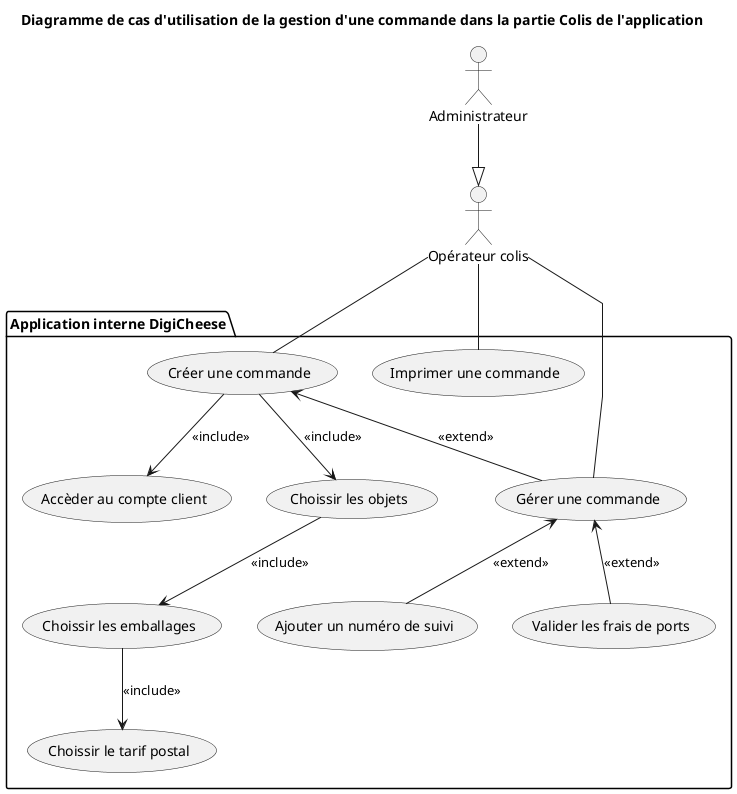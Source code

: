 @startuml Cas d'utilisation de la gestion de commande côté colis
'left to right direction
skinparam linetype polyline

actor "Opérateur colis"
actor "Administrateur"

package "Application interne DigiCheese"  {
    usecase "Accèder au compte client" 

    usecase "Créer une commande" 
    usecase "Gérer une commande" 

    usecase "Choissir les objets" 
    usecase "Choissir les emballages" 
    usecase "Choissir le tarif postal"

    'usecase Calcul_des_frais_de_ports
    usecase "Valider les frais de ports" 

    usecase "Ajouter un numéro de suivi" 

    usecase "Imprimer une commande" 
}

"Administrateur" --|> "Opérateur colis"

"Opérateur colis" -- "Créer une commande" 
"Opérateur colis" -- "Gérer une commande" 
"Opérateur colis" -- "Imprimer une commande" 

"Créer une commande"  --> "Accèder au compte client"  : <<include>>
"Créer une commande"  --> "Choissir les objets"  : <<include>>
"Choissir les objets"  --> "Choissir les emballages"  : <<include>>
"Choissir les emballages"  --> "Choissir le tarif postal" : <<include>>

"Créer une commande"  <-- "Gérer une commande"  : <<extend>>

"Gérer une commande"  <-- "Valider les frais de ports"  : <<extend>>
"Gérer une commande"  <-- "Ajouter un numéro de suivi"  : <<extend>>

'note "Ici le calcul des frais de ports fait références calcul du poids de l'emballage et des produits choisis\nPermet ensuite de le comparer au solde envoyer par le client pour vérifier que tout corresponds" as N1
'note "La validation du conditionnement corresponds à la validation\ndes frais de ports de la commande par rapport au solde verser par le client" as N2

'N1 .. Calcul_des_frais_de_ports
'N2 .. "Valider les frais de ports" 

title Diagramme de cas d'utilisation de la gestion d'une commande dans la partie Colis de l'application
@enduml